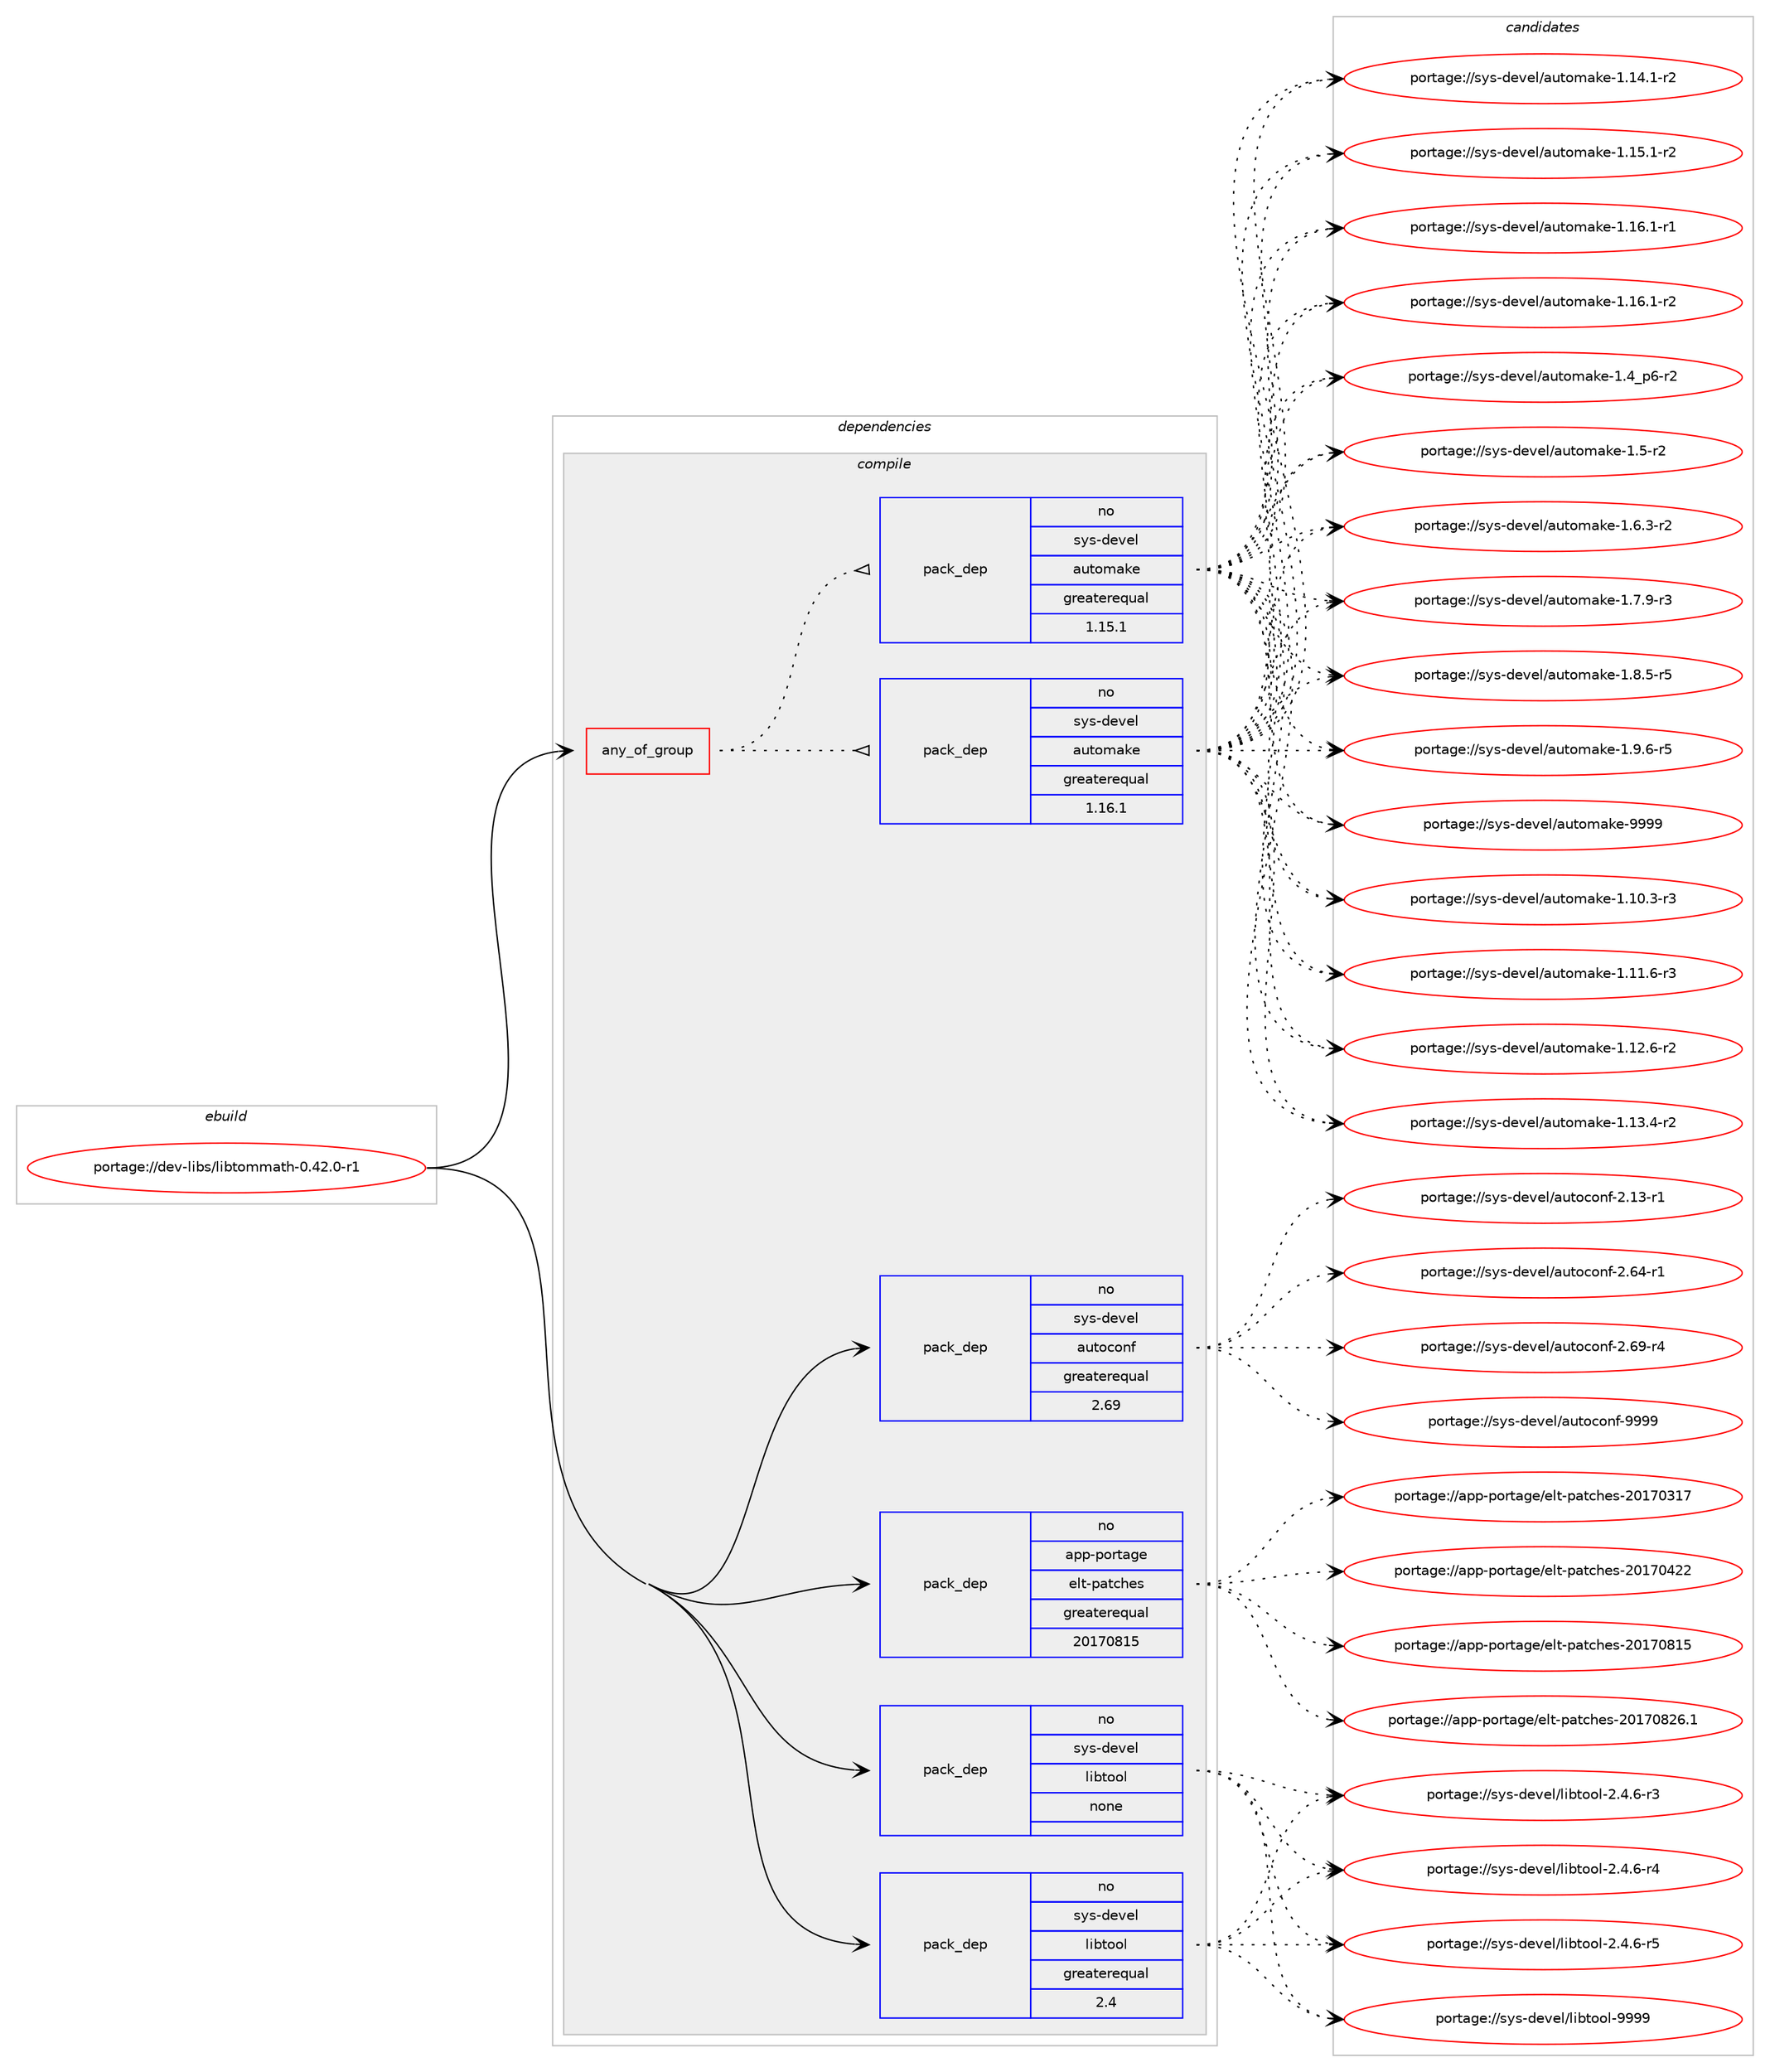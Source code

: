 digraph prolog {

# *************
# Graph options
# *************

newrank=true;
concentrate=true;
compound=true;
graph [rankdir=LR,fontname=Helvetica,fontsize=10,ranksep=1.5];#, ranksep=2.5, nodesep=0.2];
edge  [arrowhead=vee];
node  [fontname=Helvetica,fontsize=10];

# **********
# The ebuild
# **********

subgraph cluster_leftcol {
color=gray;
rank=same;
label=<<i>ebuild</i>>;
id [label="portage://dev-libs/libtommath-0.42.0-r1", color=red, width=4, href="../dev-libs/libtommath-0.42.0-r1.svg"];
}

# ****************
# The dependencies
# ****************

subgraph cluster_midcol {
color=gray;
label=<<i>dependencies</i>>;
subgraph cluster_compile {
fillcolor="#eeeeee";
style=filled;
label=<<i>compile</i>>;
subgraph any3008 {
dependency102334 [label=<<TABLE BORDER="0" CELLBORDER="1" CELLSPACING="0" CELLPADDING="4"><TR><TD CELLPADDING="10">any_of_group</TD></TR></TABLE>>, shape=none, color=red];subgraph pack77860 {
dependency102335 [label=<<TABLE BORDER="0" CELLBORDER="1" CELLSPACING="0" CELLPADDING="4" WIDTH="220"><TR><TD ROWSPAN="6" CELLPADDING="30">pack_dep</TD></TR><TR><TD WIDTH="110">no</TD></TR><TR><TD>sys-devel</TD></TR><TR><TD>automake</TD></TR><TR><TD>greaterequal</TD></TR><TR><TD>1.16.1</TD></TR></TABLE>>, shape=none, color=blue];
}
dependency102334:e -> dependency102335:w [weight=20,style="dotted",arrowhead="oinv"];
subgraph pack77861 {
dependency102336 [label=<<TABLE BORDER="0" CELLBORDER="1" CELLSPACING="0" CELLPADDING="4" WIDTH="220"><TR><TD ROWSPAN="6" CELLPADDING="30">pack_dep</TD></TR><TR><TD WIDTH="110">no</TD></TR><TR><TD>sys-devel</TD></TR><TR><TD>automake</TD></TR><TR><TD>greaterequal</TD></TR><TR><TD>1.15.1</TD></TR></TABLE>>, shape=none, color=blue];
}
dependency102334:e -> dependency102336:w [weight=20,style="dotted",arrowhead="oinv"];
}
id:e -> dependency102334:w [weight=20,style="solid",arrowhead="vee"];
subgraph pack77862 {
dependency102337 [label=<<TABLE BORDER="0" CELLBORDER="1" CELLSPACING="0" CELLPADDING="4" WIDTH="220"><TR><TD ROWSPAN="6" CELLPADDING="30">pack_dep</TD></TR><TR><TD WIDTH="110">no</TD></TR><TR><TD>app-portage</TD></TR><TR><TD>elt-patches</TD></TR><TR><TD>greaterequal</TD></TR><TR><TD>20170815</TD></TR></TABLE>>, shape=none, color=blue];
}
id:e -> dependency102337:w [weight=20,style="solid",arrowhead="vee"];
subgraph pack77863 {
dependency102338 [label=<<TABLE BORDER="0" CELLBORDER="1" CELLSPACING="0" CELLPADDING="4" WIDTH="220"><TR><TD ROWSPAN="6" CELLPADDING="30">pack_dep</TD></TR><TR><TD WIDTH="110">no</TD></TR><TR><TD>sys-devel</TD></TR><TR><TD>autoconf</TD></TR><TR><TD>greaterequal</TD></TR><TR><TD>2.69</TD></TR></TABLE>>, shape=none, color=blue];
}
id:e -> dependency102338:w [weight=20,style="solid",arrowhead="vee"];
subgraph pack77864 {
dependency102339 [label=<<TABLE BORDER="0" CELLBORDER="1" CELLSPACING="0" CELLPADDING="4" WIDTH="220"><TR><TD ROWSPAN="6" CELLPADDING="30">pack_dep</TD></TR><TR><TD WIDTH="110">no</TD></TR><TR><TD>sys-devel</TD></TR><TR><TD>libtool</TD></TR><TR><TD>greaterequal</TD></TR><TR><TD>2.4</TD></TR></TABLE>>, shape=none, color=blue];
}
id:e -> dependency102339:w [weight=20,style="solid",arrowhead="vee"];
subgraph pack77865 {
dependency102340 [label=<<TABLE BORDER="0" CELLBORDER="1" CELLSPACING="0" CELLPADDING="4" WIDTH="220"><TR><TD ROWSPAN="6" CELLPADDING="30">pack_dep</TD></TR><TR><TD WIDTH="110">no</TD></TR><TR><TD>sys-devel</TD></TR><TR><TD>libtool</TD></TR><TR><TD>none</TD></TR><TR><TD></TD></TR></TABLE>>, shape=none, color=blue];
}
id:e -> dependency102340:w [weight=20,style="solid",arrowhead="vee"];
}
subgraph cluster_compileandrun {
fillcolor="#eeeeee";
style=filled;
label=<<i>compile and run</i>>;
}
subgraph cluster_run {
fillcolor="#eeeeee";
style=filled;
label=<<i>run</i>>;
}
}

# **************
# The candidates
# **************

subgraph cluster_choices {
rank=same;
color=gray;
label=<<i>candidates</i>>;

subgraph choice77860 {
color=black;
nodesep=1;
choiceportage11512111545100101118101108479711711611110997107101454946494846514511451 [label="portage://sys-devel/automake-1.10.3-r3", color=red, width=4,href="../sys-devel/automake-1.10.3-r3.svg"];
choiceportage11512111545100101118101108479711711611110997107101454946494946544511451 [label="portage://sys-devel/automake-1.11.6-r3", color=red, width=4,href="../sys-devel/automake-1.11.6-r3.svg"];
choiceportage11512111545100101118101108479711711611110997107101454946495046544511450 [label="portage://sys-devel/automake-1.12.6-r2", color=red, width=4,href="../sys-devel/automake-1.12.6-r2.svg"];
choiceportage11512111545100101118101108479711711611110997107101454946495146524511450 [label="portage://sys-devel/automake-1.13.4-r2", color=red, width=4,href="../sys-devel/automake-1.13.4-r2.svg"];
choiceportage11512111545100101118101108479711711611110997107101454946495246494511450 [label="portage://sys-devel/automake-1.14.1-r2", color=red, width=4,href="../sys-devel/automake-1.14.1-r2.svg"];
choiceportage11512111545100101118101108479711711611110997107101454946495346494511450 [label="portage://sys-devel/automake-1.15.1-r2", color=red, width=4,href="../sys-devel/automake-1.15.1-r2.svg"];
choiceportage11512111545100101118101108479711711611110997107101454946495446494511449 [label="portage://sys-devel/automake-1.16.1-r1", color=red, width=4,href="../sys-devel/automake-1.16.1-r1.svg"];
choiceportage11512111545100101118101108479711711611110997107101454946495446494511450 [label="portage://sys-devel/automake-1.16.1-r2", color=red, width=4,href="../sys-devel/automake-1.16.1-r2.svg"];
choiceportage115121115451001011181011084797117116111109971071014549465295112544511450 [label="portage://sys-devel/automake-1.4_p6-r2", color=red, width=4,href="../sys-devel/automake-1.4_p6-r2.svg"];
choiceportage11512111545100101118101108479711711611110997107101454946534511450 [label="portage://sys-devel/automake-1.5-r2", color=red, width=4,href="../sys-devel/automake-1.5-r2.svg"];
choiceportage115121115451001011181011084797117116111109971071014549465446514511450 [label="portage://sys-devel/automake-1.6.3-r2", color=red, width=4,href="../sys-devel/automake-1.6.3-r2.svg"];
choiceportage115121115451001011181011084797117116111109971071014549465546574511451 [label="portage://sys-devel/automake-1.7.9-r3", color=red, width=4,href="../sys-devel/automake-1.7.9-r3.svg"];
choiceportage115121115451001011181011084797117116111109971071014549465646534511453 [label="portage://sys-devel/automake-1.8.5-r5", color=red, width=4,href="../sys-devel/automake-1.8.5-r5.svg"];
choiceportage115121115451001011181011084797117116111109971071014549465746544511453 [label="portage://sys-devel/automake-1.9.6-r5", color=red, width=4,href="../sys-devel/automake-1.9.6-r5.svg"];
choiceportage115121115451001011181011084797117116111109971071014557575757 [label="portage://sys-devel/automake-9999", color=red, width=4,href="../sys-devel/automake-9999.svg"];
dependency102335:e -> choiceportage11512111545100101118101108479711711611110997107101454946494846514511451:w [style=dotted,weight="100"];
dependency102335:e -> choiceportage11512111545100101118101108479711711611110997107101454946494946544511451:w [style=dotted,weight="100"];
dependency102335:e -> choiceportage11512111545100101118101108479711711611110997107101454946495046544511450:w [style=dotted,weight="100"];
dependency102335:e -> choiceportage11512111545100101118101108479711711611110997107101454946495146524511450:w [style=dotted,weight="100"];
dependency102335:e -> choiceportage11512111545100101118101108479711711611110997107101454946495246494511450:w [style=dotted,weight="100"];
dependency102335:e -> choiceportage11512111545100101118101108479711711611110997107101454946495346494511450:w [style=dotted,weight="100"];
dependency102335:e -> choiceportage11512111545100101118101108479711711611110997107101454946495446494511449:w [style=dotted,weight="100"];
dependency102335:e -> choiceportage11512111545100101118101108479711711611110997107101454946495446494511450:w [style=dotted,weight="100"];
dependency102335:e -> choiceportage115121115451001011181011084797117116111109971071014549465295112544511450:w [style=dotted,weight="100"];
dependency102335:e -> choiceportage11512111545100101118101108479711711611110997107101454946534511450:w [style=dotted,weight="100"];
dependency102335:e -> choiceportage115121115451001011181011084797117116111109971071014549465446514511450:w [style=dotted,weight="100"];
dependency102335:e -> choiceportage115121115451001011181011084797117116111109971071014549465546574511451:w [style=dotted,weight="100"];
dependency102335:e -> choiceportage115121115451001011181011084797117116111109971071014549465646534511453:w [style=dotted,weight="100"];
dependency102335:e -> choiceportage115121115451001011181011084797117116111109971071014549465746544511453:w [style=dotted,weight="100"];
dependency102335:e -> choiceportage115121115451001011181011084797117116111109971071014557575757:w [style=dotted,weight="100"];
}
subgraph choice77861 {
color=black;
nodesep=1;
choiceportage11512111545100101118101108479711711611110997107101454946494846514511451 [label="portage://sys-devel/automake-1.10.3-r3", color=red, width=4,href="../sys-devel/automake-1.10.3-r3.svg"];
choiceportage11512111545100101118101108479711711611110997107101454946494946544511451 [label="portage://sys-devel/automake-1.11.6-r3", color=red, width=4,href="../sys-devel/automake-1.11.6-r3.svg"];
choiceportage11512111545100101118101108479711711611110997107101454946495046544511450 [label="portage://sys-devel/automake-1.12.6-r2", color=red, width=4,href="../sys-devel/automake-1.12.6-r2.svg"];
choiceportage11512111545100101118101108479711711611110997107101454946495146524511450 [label="portage://sys-devel/automake-1.13.4-r2", color=red, width=4,href="../sys-devel/automake-1.13.4-r2.svg"];
choiceportage11512111545100101118101108479711711611110997107101454946495246494511450 [label="portage://sys-devel/automake-1.14.1-r2", color=red, width=4,href="../sys-devel/automake-1.14.1-r2.svg"];
choiceportage11512111545100101118101108479711711611110997107101454946495346494511450 [label="portage://sys-devel/automake-1.15.1-r2", color=red, width=4,href="../sys-devel/automake-1.15.1-r2.svg"];
choiceportage11512111545100101118101108479711711611110997107101454946495446494511449 [label="portage://sys-devel/automake-1.16.1-r1", color=red, width=4,href="../sys-devel/automake-1.16.1-r1.svg"];
choiceportage11512111545100101118101108479711711611110997107101454946495446494511450 [label="portage://sys-devel/automake-1.16.1-r2", color=red, width=4,href="../sys-devel/automake-1.16.1-r2.svg"];
choiceportage115121115451001011181011084797117116111109971071014549465295112544511450 [label="portage://sys-devel/automake-1.4_p6-r2", color=red, width=4,href="../sys-devel/automake-1.4_p6-r2.svg"];
choiceportage11512111545100101118101108479711711611110997107101454946534511450 [label="portage://sys-devel/automake-1.5-r2", color=red, width=4,href="../sys-devel/automake-1.5-r2.svg"];
choiceportage115121115451001011181011084797117116111109971071014549465446514511450 [label="portage://sys-devel/automake-1.6.3-r2", color=red, width=4,href="../sys-devel/automake-1.6.3-r2.svg"];
choiceportage115121115451001011181011084797117116111109971071014549465546574511451 [label="portage://sys-devel/automake-1.7.9-r3", color=red, width=4,href="../sys-devel/automake-1.7.9-r3.svg"];
choiceportage115121115451001011181011084797117116111109971071014549465646534511453 [label="portage://sys-devel/automake-1.8.5-r5", color=red, width=4,href="../sys-devel/automake-1.8.5-r5.svg"];
choiceportage115121115451001011181011084797117116111109971071014549465746544511453 [label="portage://sys-devel/automake-1.9.6-r5", color=red, width=4,href="../sys-devel/automake-1.9.6-r5.svg"];
choiceportage115121115451001011181011084797117116111109971071014557575757 [label="portage://sys-devel/automake-9999", color=red, width=4,href="../sys-devel/automake-9999.svg"];
dependency102336:e -> choiceportage11512111545100101118101108479711711611110997107101454946494846514511451:w [style=dotted,weight="100"];
dependency102336:e -> choiceportage11512111545100101118101108479711711611110997107101454946494946544511451:w [style=dotted,weight="100"];
dependency102336:e -> choiceportage11512111545100101118101108479711711611110997107101454946495046544511450:w [style=dotted,weight="100"];
dependency102336:e -> choiceportage11512111545100101118101108479711711611110997107101454946495146524511450:w [style=dotted,weight="100"];
dependency102336:e -> choiceportage11512111545100101118101108479711711611110997107101454946495246494511450:w [style=dotted,weight="100"];
dependency102336:e -> choiceportage11512111545100101118101108479711711611110997107101454946495346494511450:w [style=dotted,weight="100"];
dependency102336:e -> choiceportage11512111545100101118101108479711711611110997107101454946495446494511449:w [style=dotted,weight="100"];
dependency102336:e -> choiceportage11512111545100101118101108479711711611110997107101454946495446494511450:w [style=dotted,weight="100"];
dependency102336:e -> choiceportage115121115451001011181011084797117116111109971071014549465295112544511450:w [style=dotted,weight="100"];
dependency102336:e -> choiceportage11512111545100101118101108479711711611110997107101454946534511450:w [style=dotted,weight="100"];
dependency102336:e -> choiceportage115121115451001011181011084797117116111109971071014549465446514511450:w [style=dotted,weight="100"];
dependency102336:e -> choiceportage115121115451001011181011084797117116111109971071014549465546574511451:w [style=dotted,weight="100"];
dependency102336:e -> choiceportage115121115451001011181011084797117116111109971071014549465646534511453:w [style=dotted,weight="100"];
dependency102336:e -> choiceportage115121115451001011181011084797117116111109971071014549465746544511453:w [style=dotted,weight="100"];
dependency102336:e -> choiceportage115121115451001011181011084797117116111109971071014557575757:w [style=dotted,weight="100"];
}
subgraph choice77862 {
color=black;
nodesep=1;
choiceportage97112112451121111141169710310147101108116451129711699104101115455048495548514955 [label="portage://app-portage/elt-patches-20170317", color=red, width=4,href="../app-portage/elt-patches-20170317.svg"];
choiceportage97112112451121111141169710310147101108116451129711699104101115455048495548525050 [label="portage://app-portage/elt-patches-20170422", color=red, width=4,href="../app-portage/elt-patches-20170422.svg"];
choiceportage97112112451121111141169710310147101108116451129711699104101115455048495548564953 [label="portage://app-portage/elt-patches-20170815", color=red, width=4,href="../app-portage/elt-patches-20170815.svg"];
choiceportage971121124511211111411697103101471011081164511297116991041011154550484955485650544649 [label="portage://app-portage/elt-patches-20170826.1", color=red, width=4,href="../app-portage/elt-patches-20170826.1.svg"];
dependency102337:e -> choiceportage97112112451121111141169710310147101108116451129711699104101115455048495548514955:w [style=dotted,weight="100"];
dependency102337:e -> choiceportage97112112451121111141169710310147101108116451129711699104101115455048495548525050:w [style=dotted,weight="100"];
dependency102337:e -> choiceportage97112112451121111141169710310147101108116451129711699104101115455048495548564953:w [style=dotted,weight="100"];
dependency102337:e -> choiceportage971121124511211111411697103101471011081164511297116991041011154550484955485650544649:w [style=dotted,weight="100"];
}
subgraph choice77863 {
color=black;
nodesep=1;
choiceportage1151211154510010111810110847971171161119911111010245504649514511449 [label="portage://sys-devel/autoconf-2.13-r1", color=red, width=4,href="../sys-devel/autoconf-2.13-r1.svg"];
choiceportage1151211154510010111810110847971171161119911111010245504654524511449 [label="portage://sys-devel/autoconf-2.64-r1", color=red, width=4,href="../sys-devel/autoconf-2.64-r1.svg"];
choiceportage1151211154510010111810110847971171161119911111010245504654574511452 [label="portage://sys-devel/autoconf-2.69-r4", color=red, width=4,href="../sys-devel/autoconf-2.69-r4.svg"];
choiceportage115121115451001011181011084797117116111991111101024557575757 [label="portage://sys-devel/autoconf-9999", color=red, width=4,href="../sys-devel/autoconf-9999.svg"];
dependency102338:e -> choiceportage1151211154510010111810110847971171161119911111010245504649514511449:w [style=dotted,weight="100"];
dependency102338:e -> choiceportage1151211154510010111810110847971171161119911111010245504654524511449:w [style=dotted,weight="100"];
dependency102338:e -> choiceportage1151211154510010111810110847971171161119911111010245504654574511452:w [style=dotted,weight="100"];
dependency102338:e -> choiceportage115121115451001011181011084797117116111991111101024557575757:w [style=dotted,weight="100"];
}
subgraph choice77864 {
color=black;
nodesep=1;
choiceportage1151211154510010111810110847108105981161111111084550465246544511451 [label="portage://sys-devel/libtool-2.4.6-r3", color=red, width=4,href="../sys-devel/libtool-2.4.6-r3.svg"];
choiceportage1151211154510010111810110847108105981161111111084550465246544511452 [label="portage://sys-devel/libtool-2.4.6-r4", color=red, width=4,href="../sys-devel/libtool-2.4.6-r4.svg"];
choiceportage1151211154510010111810110847108105981161111111084550465246544511453 [label="portage://sys-devel/libtool-2.4.6-r5", color=red, width=4,href="../sys-devel/libtool-2.4.6-r5.svg"];
choiceportage1151211154510010111810110847108105981161111111084557575757 [label="portage://sys-devel/libtool-9999", color=red, width=4,href="../sys-devel/libtool-9999.svg"];
dependency102339:e -> choiceportage1151211154510010111810110847108105981161111111084550465246544511451:w [style=dotted,weight="100"];
dependency102339:e -> choiceportage1151211154510010111810110847108105981161111111084550465246544511452:w [style=dotted,weight="100"];
dependency102339:e -> choiceportage1151211154510010111810110847108105981161111111084550465246544511453:w [style=dotted,weight="100"];
dependency102339:e -> choiceportage1151211154510010111810110847108105981161111111084557575757:w [style=dotted,weight="100"];
}
subgraph choice77865 {
color=black;
nodesep=1;
choiceportage1151211154510010111810110847108105981161111111084550465246544511451 [label="portage://sys-devel/libtool-2.4.6-r3", color=red, width=4,href="../sys-devel/libtool-2.4.6-r3.svg"];
choiceportage1151211154510010111810110847108105981161111111084550465246544511452 [label="portage://sys-devel/libtool-2.4.6-r4", color=red, width=4,href="../sys-devel/libtool-2.4.6-r4.svg"];
choiceportage1151211154510010111810110847108105981161111111084550465246544511453 [label="portage://sys-devel/libtool-2.4.6-r5", color=red, width=4,href="../sys-devel/libtool-2.4.6-r5.svg"];
choiceportage1151211154510010111810110847108105981161111111084557575757 [label="portage://sys-devel/libtool-9999", color=red, width=4,href="../sys-devel/libtool-9999.svg"];
dependency102340:e -> choiceportage1151211154510010111810110847108105981161111111084550465246544511451:w [style=dotted,weight="100"];
dependency102340:e -> choiceportage1151211154510010111810110847108105981161111111084550465246544511452:w [style=dotted,weight="100"];
dependency102340:e -> choiceportage1151211154510010111810110847108105981161111111084550465246544511453:w [style=dotted,weight="100"];
dependency102340:e -> choiceportage1151211154510010111810110847108105981161111111084557575757:w [style=dotted,weight="100"];
}
}

}
